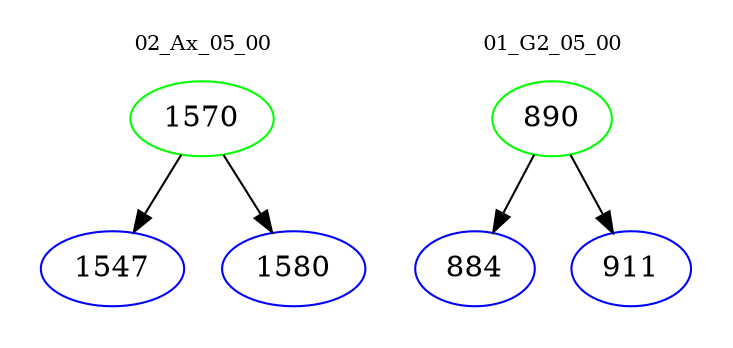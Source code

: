 digraph{
subgraph cluster_0 {
color = white
label = "02_Ax_05_00";
fontsize=10;
T0_1570 [label="1570", color="green"]
T0_1570 -> T0_1547 [color="black"]
T0_1547 [label="1547", color="blue"]
T0_1570 -> T0_1580 [color="black"]
T0_1580 [label="1580", color="blue"]
}
subgraph cluster_1 {
color = white
label = "01_G2_05_00";
fontsize=10;
T1_890 [label="890", color="green"]
T1_890 -> T1_884 [color="black"]
T1_884 [label="884", color="blue"]
T1_890 -> T1_911 [color="black"]
T1_911 [label="911", color="blue"]
}
}
